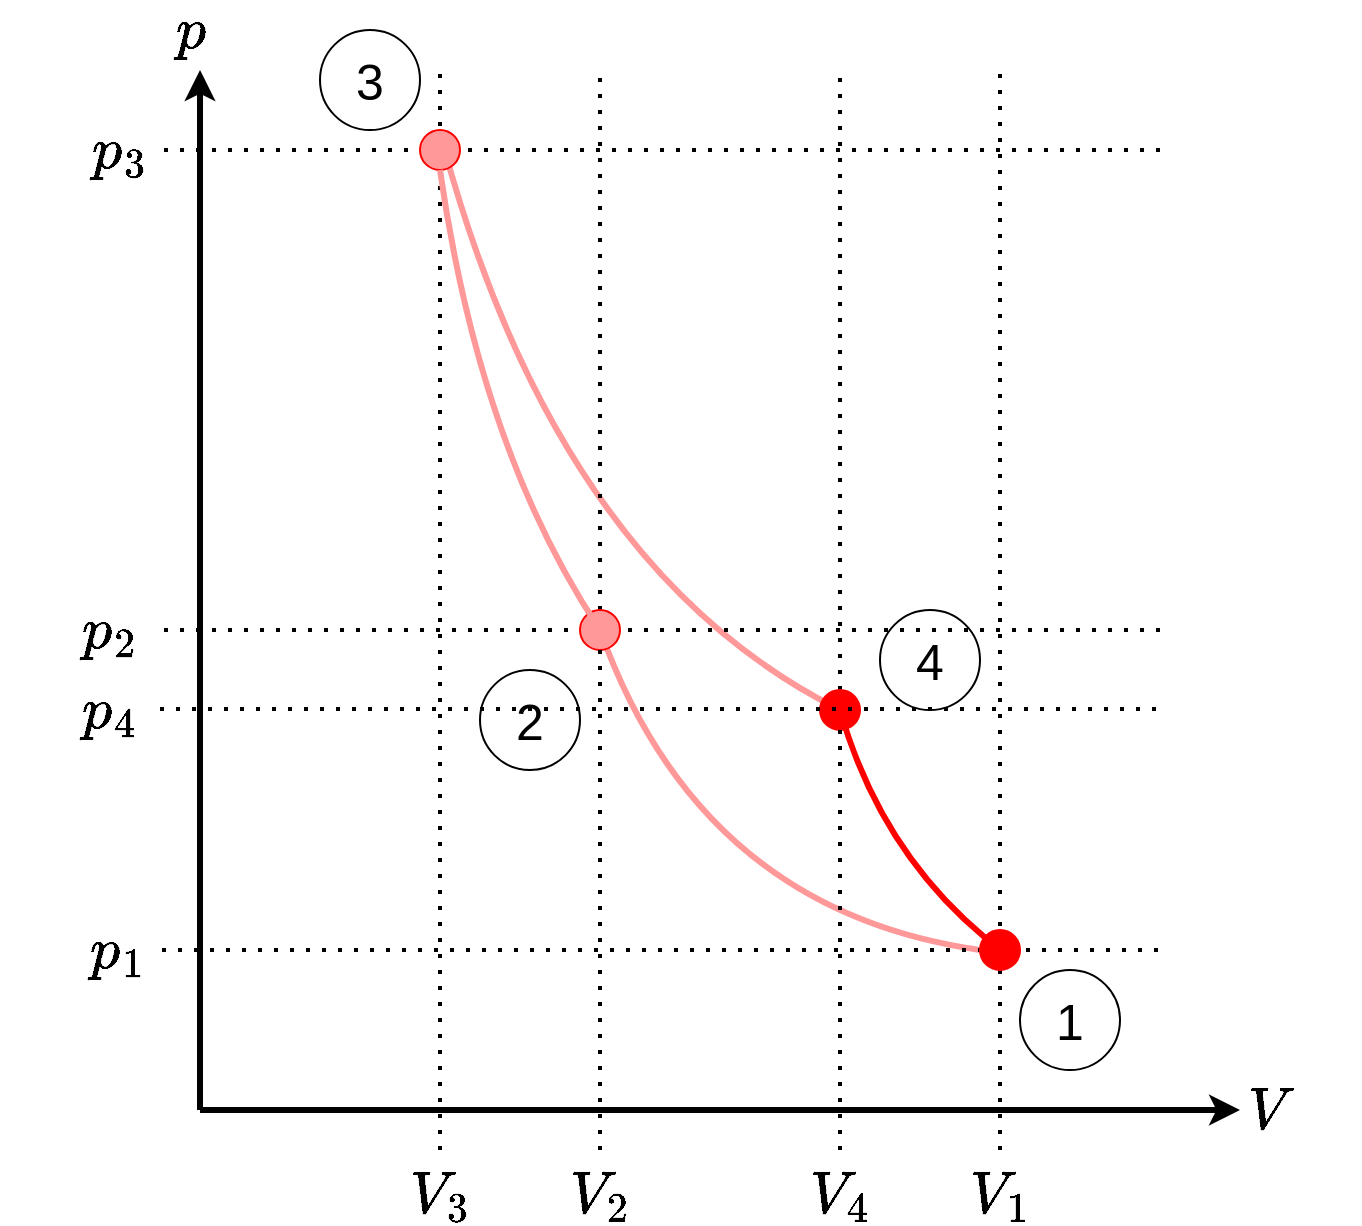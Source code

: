 <mxfile version="17.2.4" type="device"><diagram id="IaZGcagrRvtKTw1Jzisi" name="Seite-1"><mxGraphModel dx="1018" dy="1850" grid="1" gridSize="10" guides="1" tooltips="1" connect="1" arrows="1" fold="1" page="1" pageScale="1" pageWidth="827" pageHeight="1169" math="1" shadow="0"><root><mxCell id="0"/><mxCell id="1" parent="0"/><mxCell id="TMjNiaS6RaeIZthOmrqi-37" value="" style="endArrow=none;html=1;fontSize=25;strokeWidth=3;strokeColor=#FF9999;curved=1;" edge="1" parent="1"><mxGeometry width="50" height="50" relative="1" as="geometry"><mxPoint x="242" y="39" as="sourcePoint"/><mxPoint x="440" y="320" as="targetPoint"/><Array as="points"><mxPoint x="300" y="250"/></Array></mxGeometry></mxCell><mxCell id="TMjNiaS6RaeIZthOmrqi-26" value="" style="endArrow=none;html=1;fontSize=25;strokeWidth=3;strokeColor=#FF9999;entryX=0;entryY=0.5;entryDx=0;entryDy=0;curved=1;" edge="1" parent="1"><mxGeometry width="50" height="50" relative="1" as="geometry"><mxPoint x="320" y="280" as="sourcePoint"/><mxPoint x="510" y="440" as="targetPoint"/><Array as="points"><mxPoint x="370" y="420"/></Array></mxGeometry></mxCell><mxCell id="TMjNiaS6RaeIZthOmrqi-1" value="" style="endArrow=classic;html=1;rounded=0;strokeWidth=3;" edge="1" parent="1"><mxGeometry width="50" height="50" relative="1" as="geometry"><mxPoint x="120" y="520" as="sourcePoint"/><mxPoint x="640" y="520" as="targetPoint"/></mxGeometry></mxCell><mxCell id="TMjNiaS6RaeIZthOmrqi-2" value="" style="endArrow=classic;html=1;rounded=0;strokeWidth=3;" edge="1" parent="1"><mxGeometry width="50" height="50" relative="1" as="geometry"><mxPoint x="120" y="520" as="sourcePoint"/><mxPoint x="120" as="targetPoint"/></mxGeometry></mxCell><mxCell id="TMjNiaS6RaeIZthOmrqi-3" value="&lt;font style=&quot;font-size: 25px&quot;&gt;$$p$$&lt;/font&gt;" style="text;html=1;resizable=0;autosize=1;align=center;verticalAlign=middle;points=[];fillColor=none;strokeColor=none;rounded=0;" vertex="1" parent="1"><mxGeometry x="70" y="-30" width="90" height="20" as="geometry"/></mxCell><mxCell id="TMjNiaS6RaeIZthOmrqi-4" value="&lt;font style=&quot;font-size: 25px&quot;&gt;$$V$$&lt;/font&gt;" style="text;html=1;resizable=0;autosize=1;align=center;verticalAlign=middle;points=[];fillColor=none;strokeColor=none;rounded=0;" vertex="1" parent="1"><mxGeometry x="610" y="510" width="90" height="20" as="geometry"/></mxCell><mxCell id="TMjNiaS6RaeIZthOmrqi-5" value="" style="endArrow=none;dashed=1;html=1;dashPattern=1 3;strokeWidth=2;rounded=0;fontSize=25;" edge="1" parent="1"><mxGeometry width="50" height="50" relative="1" as="geometry"><mxPoint x="102" y="280" as="sourcePoint"/><mxPoint x="600" y="280" as="targetPoint"/></mxGeometry></mxCell><mxCell id="TMjNiaS6RaeIZthOmrqi-7" value="" style="endArrow=none;dashed=1;html=1;dashPattern=1 3;strokeWidth=2;rounded=0;fontSize=25;startArrow=none;" edge="1" parent="1" source="TMjNiaS6RaeIZthOmrqi-11"><mxGeometry width="50" height="50" relative="1" as="geometry"><mxPoint x="320" y="540" as="sourcePoint"/><mxPoint x="320" as="targetPoint"/></mxGeometry></mxCell><mxCell id="TMjNiaS6RaeIZthOmrqi-8" value="" style="endArrow=none;dashed=1;html=1;dashPattern=1 3;strokeWidth=2;rounded=0;fontSize=25;" edge="1" parent="1"><mxGeometry width="50" height="50" relative="1" as="geometry"><mxPoint x="520" y="540" as="sourcePoint"/><mxPoint x="520" as="targetPoint"/></mxGeometry></mxCell><mxCell id="TMjNiaS6RaeIZthOmrqi-10" value="" style="endArrow=none;dashed=1;html=1;dashPattern=1 3;strokeWidth=2;rounded=0;fontSize=25;" edge="1" parent="1"><mxGeometry width="50" height="50" relative="1" as="geometry"><mxPoint x="101" y="440" as="sourcePoint"/><mxPoint x="600" y="440" as="targetPoint"/></mxGeometry></mxCell><mxCell id="TMjNiaS6RaeIZthOmrqi-11" value="" style="ellipse;whiteSpace=wrap;html=1;aspect=fixed;fontSize=25;fillColor=#FF9999;strokeColor=#FF0000;" vertex="1" parent="1"><mxGeometry x="310" y="270" width="20" height="20" as="geometry"/></mxCell><mxCell id="TMjNiaS6RaeIZthOmrqi-12" value="" style="endArrow=none;dashed=1;html=1;dashPattern=1 3;strokeWidth=2;rounded=0;fontSize=25;" edge="1" parent="1" target="TMjNiaS6RaeIZthOmrqi-11"><mxGeometry width="50" height="50" relative="1" as="geometry"><mxPoint x="320" y="540" as="sourcePoint"/><mxPoint x="320" y="240" as="targetPoint"/></mxGeometry></mxCell><mxCell id="TMjNiaS6RaeIZthOmrqi-13" value="&lt;font style=&quot;font-size: 25px&quot;&gt;$$V_2$$&lt;/font&gt;" style="text;html=1;resizable=0;autosize=1;align=center;verticalAlign=middle;points=[];fillColor=none;strokeColor=none;rounded=0;" vertex="1" parent="1"><mxGeometry x="260" y="552" width="120" height="20" as="geometry"/></mxCell><mxCell id="TMjNiaS6RaeIZthOmrqi-14" value="&lt;font style=&quot;font-size: 25px&quot;&gt;$$V_1$$&lt;/font&gt;" style="text;html=1;resizable=0;autosize=1;align=center;verticalAlign=middle;points=[];fillColor=none;strokeColor=none;rounded=0;" vertex="1" parent="1"><mxGeometry x="460" y="552" width="120" height="20" as="geometry"/></mxCell><mxCell id="TMjNiaS6RaeIZthOmrqi-15" value="&lt;font style=&quot;font-size: 25px&quot;&gt;$$p_2$$&lt;/font&gt;" style="text;html=1;resizable=0;autosize=1;align=center;verticalAlign=middle;points=[];fillColor=none;strokeColor=none;rounded=0;" vertex="1" parent="1"><mxGeometry x="20" y="270" width="110" height="20" as="geometry"/></mxCell><mxCell id="TMjNiaS6RaeIZthOmrqi-16" value="&lt;font style=&quot;font-size: 25px&quot;&gt;$$p_1$$&lt;/font&gt;" style="text;html=1;resizable=0;autosize=1;align=center;verticalAlign=middle;points=[];fillColor=none;strokeColor=none;rounded=0;" vertex="1" parent="1"><mxGeometry x="24" y="430" width="110" height="20" as="geometry"/></mxCell><mxCell id="TMjNiaS6RaeIZthOmrqi-18" value="1" style="ellipse;whiteSpace=wrap;html=1;aspect=fixed;fontSize=25;strokeColor=#000000;fillColor=none;" vertex="1" parent="1"><mxGeometry x="530" y="450" width="50" height="50" as="geometry"/></mxCell><mxCell id="TMjNiaS6RaeIZthOmrqi-19" value="2" style="ellipse;whiteSpace=wrap;html=1;aspect=fixed;fontSize=25;strokeColor=#000000;fillColor=none;" vertex="1" parent="1"><mxGeometry x="260" y="300" width="50" height="50" as="geometry"/></mxCell><mxCell id="TMjNiaS6RaeIZthOmrqi-20" value="" style="endArrow=none;dashed=1;html=1;dashPattern=1 3;strokeWidth=2;rounded=0;fontSize=25;" edge="1" parent="1"><mxGeometry width="50" height="50" relative="1" as="geometry"><mxPoint x="102" y="40" as="sourcePoint"/><mxPoint x="602" y="40" as="targetPoint"/></mxGeometry></mxCell><mxCell id="TMjNiaS6RaeIZthOmrqi-21" value="&lt;font style=&quot;font-size: 25px&quot;&gt;$$p_3$$&lt;/font&gt;" style="text;html=1;resizable=0;autosize=1;align=center;verticalAlign=middle;points=[];fillColor=none;strokeColor=none;rounded=0;" vertex="1" parent="1"><mxGeometry x="25" y="30" width="110" height="20" as="geometry"/></mxCell><mxCell id="TMjNiaS6RaeIZthOmrqi-22" value="" style="endArrow=none;dashed=1;html=1;dashPattern=1 3;strokeWidth=2;rounded=0;fontSize=25;" edge="1" parent="1"><mxGeometry width="50" height="50" relative="1" as="geometry"><mxPoint x="240" y="540" as="sourcePoint"/><mxPoint x="240" as="targetPoint"/></mxGeometry></mxCell><mxCell id="TMjNiaS6RaeIZthOmrqi-24" value="" style="ellipse;whiteSpace=wrap;html=1;aspect=fixed;fontSize=25;fillColor=#FF9999;strokeColor=#FF0000;" vertex="1" parent="1"><mxGeometry x="230" y="30" width="20" height="20" as="geometry"/></mxCell><mxCell id="TMjNiaS6RaeIZthOmrqi-27" value="" style="endArrow=none;html=1;fontSize=25;strokeWidth=3;strokeColor=#FF9999;curved=1;" edge="1" parent="1"><mxGeometry width="50" height="50" relative="1" as="geometry"><mxPoint x="240" y="50" as="sourcePoint"/><mxPoint x="320" y="280" as="targetPoint"/><Array as="points"><mxPoint x="260" y="190"/></Array></mxGeometry></mxCell><mxCell id="TMjNiaS6RaeIZthOmrqi-28" value="3" style="ellipse;whiteSpace=wrap;html=1;aspect=fixed;fontSize=25;strokeColor=#000000;fillColor=none;" vertex="1" parent="1"><mxGeometry x="180" y="-20" width="50" height="50" as="geometry"/></mxCell><mxCell id="TMjNiaS6RaeIZthOmrqi-9" value="" style="ellipse;whiteSpace=wrap;html=1;aspect=fixed;fontSize=25;fillColor=#FF0000;strokeColor=#FF0000;" vertex="1" parent="1"><mxGeometry x="510" y="430" width="20" height="20" as="geometry"/></mxCell><mxCell id="TMjNiaS6RaeIZthOmrqi-29" value="&lt;font style=&quot;font-size: 25px&quot;&gt;$$V_3$$&lt;/font&gt;" style="text;html=1;resizable=0;autosize=1;align=center;verticalAlign=middle;points=[];fillColor=none;strokeColor=none;rounded=0;" vertex="1" parent="1"><mxGeometry x="180" y="552" width="120" height="20" as="geometry"/></mxCell><mxCell id="TMjNiaS6RaeIZthOmrqi-30" value="" style="endArrow=none;dashed=1;html=1;dashPattern=1 3;strokeWidth=2;rounded=0;fontSize=25;startArrow=none;" edge="1" parent="1" source="TMjNiaS6RaeIZthOmrqi-32"><mxGeometry width="50" height="50" relative="1" as="geometry"><mxPoint x="440" y="540" as="sourcePoint"/><mxPoint x="440" as="targetPoint"/></mxGeometry></mxCell><mxCell id="TMjNiaS6RaeIZthOmrqi-31" value="&lt;font style=&quot;font-size: 25px&quot;&gt;$$V_4$$&lt;/font&gt;" style="text;html=1;resizable=0;autosize=1;align=center;verticalAlign=middle;points=[];fillColor=none;strokeColor=none;rounded=0;" vertex="1" parent="1"><mxGeometry x="380" y="552" width="120" height="20" as="geometry"/></mxCell><mxCell id="TMjNiaS6RaeIZthOmrqi-32" value="" style="ellipse;whiteSpace=wrap;html=1;aspect=fixed;fontSize=25;fillColor=#FF0000;strokeColor=#FF0000;" vertex="1" parent="1"><mxGeometry x="430" y="310" width="20" height="20" as="geometry"/></mxCell><mxCell id="TMjNiaS6RaeIZthOmrqi-33" value="" style="endArrow=none;dashed=1;html=1;dashPattern=1 3;strokeWidth=2;rounded=0;fontSize=25;" edge="1" parent="1" target="TMjNiaS6RaeIZthOmrqi-32"><mxGeometry width="50" height="50" relative="1" as="geometry"><mxPoint x="440" y="540" as="sourcePoint"/><mxPoint x="440" as="targetPoint"/></mxGeometry></mxCell><mxCell id="TMjNiaS6RaeIZthOmrqi-34" value="" style="endArrow=none;dashed=1;html=1;dashPattern=1 3;strokeWidth=2;rounded=0;fontSize=25;" edge="1" parent="1"><mxGeometry width="50" height="50" relative="1" as="geometry"><mxPoint x="100" y="319.5" as="sourcePoint"/><mxPoint x="598" y="319.5" as="targetPoint"/></mxGeometry></mxCell><mxCell id="TMjNiaS6RaeIZthOmrqi-35" value="&lt;font style=&quot;font-size: 25px&quot;&gt;$$p_4$$&lt;/font&gt;" style="text;html=1;resizable=0;autosize=1;align=center;verticalAlign=middle;points=[];fillColor=none;strokeColor=none;rounded=0;" vertex="1" parent="1"><mxGeometry x="20" y="310" width="110" height="20" as="geometry"/></mxCell><mxCell id="TMjNiaS6RaeIZthOmrqi-36" value="4" style="ellipse;whiteSpace=wrap;html=1;aspect=fixed;fontSize=25;strokeColor=#000000;fillColor=none;" vertex="1" parent="1"><mxGeometry x="460" y="270" width="50" height="50" as="geometry"/></mxCell><mxCell id="TMjNiaS6RaeIZthOmrqi-38" value="" style="endArrow=none;html=1;fontSize=25;strokeWidth=3;strokeColor=#FF0000;curved=1;" edge="1" parent="1" target="TMjNiaS6RaeIZthOmrqi-9"><mxGeometry width="50" height="50" relative="1" as="geometry"><mxPoint x="440" y="320" as="sourcePoint"/><mxPoint x="638" y="601" as="targetPoint"/><Array as="points"><mxPoint x="460" y="390"/></Array></mxGeometry></mxCell></root></mxGraphModel></diagram></mxfile>